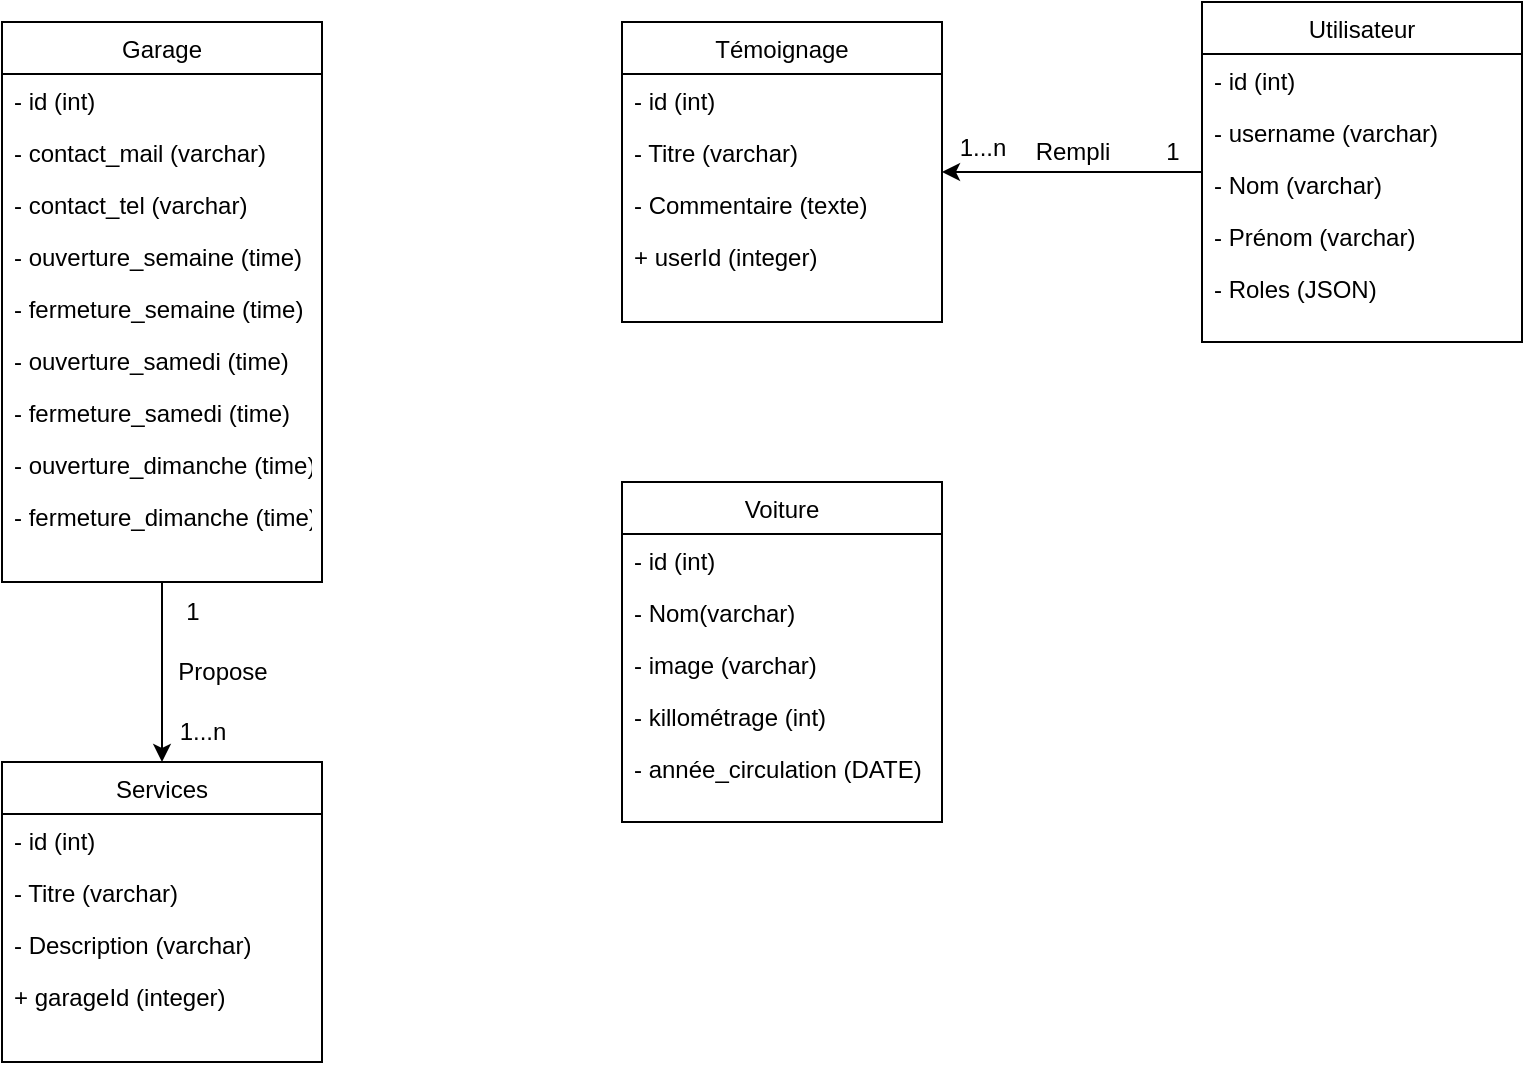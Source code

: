 <mxfile version="23.1.5" type="device">
  <diagram id="C5RBs43oDa-KdzZeNtuy" name="Page-1">
    <mxGraphModel dx="1195" dy="622" grid="1" gridSize="10" guides="1" tooltips="1" connect="1" arrows="1" fold="1" page="1" pageScale="1" pageWidth="827" pageHeight="1169" math="0" shadow="0">
      <root>
        <mxCell id="WIyWlLk6GJQsqaUBKTNV-0" />
        <mxCell id="WIyWlLk6GJQsqaUBKTNV-1" parent="WIyWlLk6GJQsqaUBKTNV-0" />
        <mxCell id="V9VzeY_xeNiOUcqXpFap-7" value="" style="edgeStyle=orthogonalEdgeStyle;rounded=0;orthogonalLoop=1;jettySize=auto;html=1;" edge="1" parent="WIyWlLk6GJQsqaUBKTNV-1" source="zkfFHV4jXpPFQw0GAbJ--17" target="V9VzeY_xeNiOUcqXpFap-1">
          <mxGeometry relative="1" as="geometry" />
        </mxCell>
        <mxCell id="zkfFHV4jXpPFQw0GAbJ--17" value="Utilisateur" style="swimlane;fontStyle=0;align=center;verticalAlign=top;childLayout=stackLayout;horizontal=1;startSize=26;horizontalStack=0;resizeParent=1;resizeLast=0;collapsible=1;marginBottom=0;rounded=0;shadow=0;strokeWidth=1;" parent="WIyWlLk6GJQsqaUBKTNV-1" vertex="1">
          <mxGeometry x="640" y="40" width="160" height="170" as="geometry">
            <mxRectangle x="640" y="40" width="160" height="26" as="alternateBounds" />
          </mxGeometry>
        </mxCell>
        <mxCell id="zkfFHV4jXpPFQw0GAbJ--18" value="- id (int)" style="text;align=left;verticalAlign=top;spacingLeft=4;spacingRight=4;overflow=hidden;rotatable=0;points=[[0,0.5],[1,0.5]];portConstraint=eastwest;" parent="zkfFHV4jXpPFQw0GAbJ--17" vertex="1">
          <mxGeometry y="26" width="160" height="26" as="geometry" />
        </mxCell>
        <mxCell id="zkfFHV4jXpPFQw0GAbJ--19" value="- username (varchar)" style="text;align=left;verticalAlign=top;spacingLeft=4;spacingRight=4;overflow=hidden;rotatable=0;points=[[0,0.5],[1,0.5]];portConstraint=eastwest;rounded=0;shadow=0;html=0;" parent="zkfFHV4jXpPFQw0GAbJ--17" vertex="1">
          <mxGeometry y="52" width="160" height="26" as="geometry" />
        </mxCell>
        <mxCell id="zkfFHV4jXpPFQw0GAbJ--20" value="- Nom (varchar)   " style="text;align=left;verticalAlign=top;spacingLeft=4;spacingRight=4;overflow=hidden;rotatable=0;points=[[0,0.5],[1,0.5]];portConstraint=eastwest;rounded=0;shadow=0;html=0;" parent="zkfFHV4jXpPFQw0GAbJ--17" vertex="1">
          <mxGeometry y="78" width="160" height="26" as="geometry" />
        </mxCell>
        <mxCell id="zkfFHV4jXpPFQw0GAbJ--21" value="- Prénom (varchar)" style="text;align=left;verticalAlign=top;spacingLeft=4;spacingRight=4;overflow=hidden;rotatable=0;points=[[0,0.5],[1,0.5]];portConstraint=eastwest;rounded=0;shadow=0;html=0;" parent="zkfFHV4jXpPFQw0GAbJ--17" vertex="1">
          <mxGeometry y="104" width="160" height="26" as="geometry" />
        </mxCell>
        <mxCell id="zkfFHV4jXpPFQw0GAbJ--22" value="- Roles (JSON)" style="text;align=left;verticalAlign=top;spacingLeft=4;spacingRight=4;overflow=hidden;rotatable=0;points=[[0,0.5],[1,0.5]];portConstraint=eastwest;rounded=0;shadow=0;html=0;" parent="zkfFHV4jXpPFQw0GAbJ--17" vertex="1">
          <mxGeometry y="130" width="160" height="26" as="geometry" />
        </mxCell>
        <mxCell id="V9VzeY_xeNiOUcqXpFap-1" value="Témoignage" style="swimlane;fontStyle=0;align=center;verticalAlign=top;childLayout=stackLayout;horizontal=1;startSize=26;horizontalStack=0;resizeParent=1;resizeLast=0;collapsible=1;marginBottom=0;rounded=0;shadow=0;strokeWidth=1;" vertex="1" parent="WIyWlLk6GJQsqaUBKTNV-1">
          <mxGeometry x="350" y="50" width="160" height="150" as="geometry">
            <mxRectangle x="640" y="40" width="160" height="26" as="alternateBounds" />
          </mxGeometry>
        </mxCell>
        <mxCell id="V9VzeY_xeNiOUcqXpFap-2" value="- id (int)" style="text;align=left;verticalAlign=top;spacingLeft=4;spacingRight=4;overflow=hidden;rotatable=0;points=[[0,0.5],[1,0.5]];portConstraint=eastwest;" vertex="1" parent="V9VzeY_xeNiOUcqXpFap-1">
          <mxGeometry y="26" width="160" height="26" as="geometry" />
        </mxCell>
        <mxCell id="V9VzeY_xeNiOUcqXpFap-3" value="- Titre (varchar)" style="text;align=left;verticalAlign=top;spacingLeft=4;spacingRight=4;overflow=hidden;rotatable=0;points=[[0,0.5],[1,0.5]];portConstraint=eastwest;rounded=0;shadow=0;html=0;" vertex="1" parent="V9VzeY_xeNiOUcqXpFap-1">
          <mxGeometry y="52" width="160" height="26" as="geometry" />
        </mxCell>
        <mxCell id="V9VzeY_xeNiOUcqXpFap-4" value="- Commentaire (texte)   " style="text;align=left;verticalAlign=top;spacingLeft=4;spacingRight=4;overflow=hidden;rotatable=0;points=[[0,0.5],[1,0.5]];portConstraint=eastwest;rounded=0;shadow=0;html=0;" vertex="1" parent="V9VzeY_xeNiOUcqXpFap-1">
          <mxGeometry y="78" width="160" height="26" as="geometry" />
        </mxCell>
        <mxCell id="V9VzeY_xeNiOUcqXpFap-5" value="+ userId (integer)" style="text;align=left;verticalAlign=top;spacingLeft=4;spacingRight=4;overflow=hidden;rotatable=0;points=[[0,0.5],[1,0.5]];portConstraint=eastwest;rounded=0;shadow=0;html=0;" vertex="1" parent="V9VzeY_xeNiOUcqXpFap-1">
          <mxGeometry y="104" width="160" height="26" as="geometry" />
        </mxCell>
        <mxCell id="V9VzeY_xeNiOUcqXpFap-20" value="" style="edgeStyle=orthogonalEdgeStyle;rounded=0;orthogonalLoop=1;jettySize=auto;html=1;" edge="1" parent="WIyWlLk6GJQsqaUBKTNV-1" source="V9VzeY_xeNiOUcqXpFap-8" target="V9VzeY_xeNiOUcqXpFap-14">
          <mxGeometry relative="1" as="geometry" />
        </mxCell>
        <mxCell id="V9VzeY_xeNiOUcqXpFap-8" value="Garage" style="swimlane;fontStyle=0;align=center;verticalAlign=top;childLayout=stackLayout;horizontal=1;startSize=26;horizontalStack=0;resizeParent=1;resizeLast=0;collapsible=1;marginBottom=0;rounded=0;shadow=0;strokeWidth=1;" vertex="1" parent="WIyWlLk6GJQsqaUBKTNV-1">
          <mxGeometry x="40" y="50" width="160" height="280" as="geometry">
            <mxRectangle x="640" y="40" width="160" height="26" as="alternateBounds" />
          </mxGeometry>
        </mxCell>
        <mxCell id="V9VzeY_xeNiOUcqXpFap-9" value="- id (int)" style="text;align=left;verticalAlign=top;spacingLeft=4;spacingRight=4;overflow=hidden;rotatable=0;points=[[0,0.5],[1,0.5]];portConstraint=eastwest;" vertex="1" parent="V9VzeY_xeNiOUcqXpFap-8">
          <mxGeometry y="26" width="160" height="26" as="geometry" />
        </mxCell>
        <mxCell id="V9VzeY_xeNiOUcqXpFap-10" value="- contact_mail (varchar)" style="text;align=left;verticalAlign=top;spacingLeft=4;spacingRight=4;overflow=hidden;rotatable=0;points=[[0,0.5],[1,0.5]];portConstraint=eastwest;rounded=0;shadow=0;html=0;" vertex="1" parent="V9VzeY_xeNiOUcqXpFap-8">
          <mxGeometry y="52" width="160" height="26" as="geometry" />
        </mxCell>
        <mxCell id="V9VzeY_xeNiOUcqXpFap-11" value="- contact_tel (varchar)" style="text;align=left;verticalAlign=top;spacingLeft=4;spacingRight=4;overflow=hidden;rotatable=0;points=[[0,0.5],[1,0.5]];portConstraint=eastwest;rounded=0;shadow=0;html=0;" vertex="1" parent="V9VzeY_xeNiOUcqXpFap-8">
          <mxGeometry y="78" width="160" height="26" as="geometry" />
        </mxCell>
        <mxCell id="V9VzeY_xeNiOUcqXpFap-12" value="- ouverture_semaine (time)" style="text;align=left;verticalAlign=top;spacingLeft=4;spacingRight=4;overflow=hidden;rotatable=0;points=[[0,0.5],[1,0.5]];portConstraint=eastwest;rounded=0;shadow=0;html=0;" vertex="1" parent="V9VzeY_xeNiOUcqXpFap-8">
          <mxGeometry y="104" width="160" height="26" as="geometry" />
        </mxCell>
        <mxCell id="V9VzeY_xeNiOUcqXpFap-13" value="- fermeture_semaine (time)" style="text;align=left;verticalAlign=top;spacingLeft=4;spacingRight=4;overflow=hidden;rotatable=0;points=[[0,0.5],[1,0.5]];portConstraint=eastwest;rounded=0;shadow=0;html=0;" vertex="1" parent="V9VzeY_xeNiOUcqXpFap-8">
          <mxGeometry y="130" width="160" height="26" as="geometry" />
        </mxCell>
        <mxCell id="V9VzeY_xeNiOUcqXpFap-28" value="- ouverture_samedi (time)" style="text;align=left;verticalAlign=top;spacingLeft=4;spacingRight=4;overflow=hidden;rotatable=0;points=[[0,0.5],[1,0.5]];portConstraint=eastwest;rounded=0;shadow=0;html=0;" vertex="1" parent="V9VzeY_xeNiOUcqXpFap-8">
          <mxGeometry y="156" width="160" height="26" as="geometry" />
        </mxCell>
        <mxCell id="V9VzeY_xeNiOUcqXpFap-29" value="- fermeture_samedi (time)" style="text;align=left;verticalAlign=top;spacingLeft=4;spacingRight=4;overflow=hidden;rotatable=0;points=[[0,0.5],[1,0.5]];portConstraint=eastwest;rounded=0;shadow=0;html=0;" vertex="1" parent="V9VzeY_xeNiOUcqXpFap-8">
          <mxGeometry y="182" width="160" height="26" as="geometry" />
        </mxCell>
        <mxCell id="V9VzeY_xeNiOUcqXpFap-30" value="- ouverture_dimanche (time)" style="text;align=left;verticalAlign=top;spacingLeft=4;spacingRight=4;overflow=hidden;rotatable=0;points=[[0,0.5],[1,0.5]];portConstraint=eastwest;rounded=0;shadow=0;html=0;" vertex="1" parent="V9VzeY_xeNiOUcqXpFap-8">
          <mxGeometry y="208" width="160" height="26" as="geometry" />
        </mxCell>
        <mxCell id="V9VzeY_xeNiOUcqXpFap-31" value="- fermeture_dimanche (time)" style="text;align=left;verticalAlign=top;spacingLeft=4;spacingRight=4;overflow=hidden;rotatable=0;points=[[0,0.5],[1,0.5]];portConstraint=eastwest;rounded=0;shadow=0;html=0;" vertex="1" parent="V9VzeY_xeNiOUcqXpFap-8">
          <mxGeometry y="234" width="160" height="26" as="geometry" />
        </mxCell>
        <mxCell id="V9VzeY_xeNiOUcqXpFap-14" value="Services" style="swimlane;fontStyle=0;align=center;verticalAlign=top;childLayout=stackLayout;horizontal=1;startSize=26;horizontalStack=0;resizeParent=1;resizeLast=0;collapsible=1;marginBottom=0;rounded=0;shadow=0;strokeWidth=1;" vertex="1" parent="WIyWlLk6GJQsqaUBKTNV-1">
          <mxGeometry x="40" y="420" width="160" height="150" as="geometry">
            <mxRectangle x="640" y="40" width="160" height="26" as="alternateBounds" />
          </mxGeometry>
        </mxCell>
        <mxCell id="V9VzeY_xeNiOUcqXpFap-15" value="- id (int)" style="text;align=left;verticalAlign=top;spacingLeft=4;spacingRight=4;overflow=hidden;rotatable=0;points=[[0,0.5],[1,0.5]];portConstraint=eastwest;" vertex="1" parent="V9VzeY_xeNiOUcqXpFap-14">
          <mxGeometry y="26" width="160" height="26" as="geometry" />
        </mxCell>
        <mxCell id="V9VzeY_xeNiOUcqXpFap-16" value="- Titre (varchar)" style="text;align=left;verticalAlign=top;spacingLeft=4;spacingRight=4;overflow=hidden;rotatable=0;points=[[0,0.5],[1,0.5]];portConstraint=eastwest;rounded=0;shadow=0;html=0;" vertex="1" parent="V9VzeY_xeNiOUcqXpFap-14">
          <mxGeometry y="52" width="160" height="26" as="geometry" />
        </mxCell>
        <mxCell id="V9VzeY_xeNiOUcqXpFap-17" value="- Description (varchar)   " style="text;align=left;verticalAlign=top;spacingLeft=4;spacingRight=4;overflow=hidden;rotatable=0;points=[[0,0.5],[1,0.5]];portConstraint=eastwest;rounded=0;shadow=0;html=0;" vertex="1" parent="V9VzeY_xeNiOUcqXpFap-14">
          <mxGeometry y="78" width="160" height="26" as="geometry" />
        </mxCell>
        <mxCell id="V9VzeY_xeNiOUcqXpFap-19" value="+ garageId (integer)" style="text;align=left;verticalAlign=top;spacingLeft=4;spacingRight=4;overflow=hidden;rotatable=0;points=[[0,0.5],[1,0.5]];portConstraint=eastwest;rounded=0;shadow=0;html=0;" vertex="1" parent="V9VzeY_xeNiOUcqXpFap-14">
          <mxGeometry y="104" width="160" height="26" as="geometry" />
        </mxCell>
        <mxCell id="V9VzeY_xeNiOUcqXpFap-21" value="Voiture" style="swimlane;fontStyle=0;align=center;verticalAlign=top;childLayout=stackLayout;horizontal=1;startSize=26;horizontalStack=0;resizeParent=1;resizeLast=0;collapsible=1;marginBottom=0;rounded=0;shadow=0;strokeWidth=1;" vertex="1" parent="WIyWlLk6GJQsqaUBKTNV-1">
          <mxGeometry x="350" y="280" width="160" height="170" as="geometry">
            <mxRectangle x="640" y="40" width="160" height="26" as="alternateBounds" />
          </mxGeometry>
        </mxCell>
        <mxCell id="V9VzeY_xeNiOUcqXpFap-22" value="- id (int)" style="text;align=left;verticalAlign=top;spacingLeft=4;spacingRight=4;overflow=hidden;rotatable=0;points=[[0,0.5],[1,0.5]];portConstraint=eastwest;" vertex="1" parent="V9VzeY_xeNiOUcqXpFap-21">
          <mxGeometry y="26" width="160" height="26" as="geometry" />
        </mxCell>
        <mxCell id="V9VzeY_xeNiOUcqXpFap-23" value="- Nom(varchar)" style="text;align=left;verticalAlign=top;spacingLeft=4;spacingRight=4;overflow=hidden;rotatable=0;points=[[0,0.5],[1,0.5]];portConstraint=eastwest;rounded=0;shadow=0;html=0;" vertex="1" parent="V9VzeY_xeNiOUcqXpFap-21">
          <mxGeometry y="52" width="160" height="26" as="geometry" />
        </mxCell>
        <mxCell id="V9VzeY_xeNiOUcqXpFap-24" value="- image (varchar)   " style="text;align=left;verticalAlign=top;spacingLeft=4;spacingRight=4;overflow=hidden;rotatable=0;points=[[0,0.5],[1,0.5]];portConstraint=eastwest;rounded=0;shadow=0;html=0;" vertex="1" parent="V9VzeY_xeNiOUcqXpFap-21">
          <mxGeometry y="78" width="160" height="26" as="geometry" />
        </mxCell>
        <mxCell id="V9VzeY_xeNiOUcqXpFap-25" value="- killométrage (int)" style="text;align=left;verticalAlign=top;spacingLeft=4;spacingRight=4;overflow=hidden;rotatable=0;points=[[0,0.5],[1,0.5]];portConstraint=eastwest;rounded=0;shadow=0;html=0;" vertex="1" parent="V9VzeY_xeNiOUcqXpFap-21">
          <mxGeometry y="104" width="160" height="26" as="geometry" />
        </mxCell>
        <mxCell id="V9VzeY_xeNiOUcqXpFap-26" value="- année_circulation (DATE)" style="text;align=left;verticalAlign=top;spacingLeft=4;spacingRight=4;overflow=hidden;rotatable=0;points=[[0,0.5],[1,0.5]];portConstraint=eastwest;rounded=0;shadow=0;html=0;" vertex="1" parent="V9VzeY_xeNiOUcqXpFap-21">
          <mxGeometry y="130" width="160" height="26" as="geometry" />
        </mxCell>
        <mxCell id="V9VzeY_xeNiOUcqXpFap-32" value="Rempli" style="text;html=1;align=center;verticalAlign=middle;resizable=0;points=[];autosize=1;strokeColor=none;fillColor=none;" vertex="1" parent="WIyWlLk6GJQsqaUBKTNV-1">
          <mxGeometry x="545" y="100" width="60" height="30" as="geometry" />
        </mxCell>
        <mxCell id="V9VzeY_xeNiOUcqXpFap-33" value="1" style="text;html=1;align=center;verticalAlign=middle;resizable=0;points=[];autosize=1;strokeColor=none;fillColor=none;" vertex="1" parent="WIyWlLk6GJQsqaUBKTNV-1">
          <mxGeometry x="610" y="100" width="30" height="30" as="geometry" />
        </mxCell>
        <mxCell id="V9VzeY_xeNiOUcqXpFap-34" value="1...n" style="text;html=1;align=center;verticalAlign=middle;resizable=0;points=[];autosize=1;strokeColor=none;fillColor=none;" vertex="1" parent="WIyWlLk6GJQsqaUBKTNV-1">
          <mxGeometry x="505" y="98" width="50" height="30" as="geometry" />
        </mxCell>
        <mxCell id="V9VzeY_xeNiOUcqXpFap-35" value="Propose" style="text;html=1;align=center;verticalAlign=middle;resizable=0;points=[];autosize=1;strokeColor=none;fillColor=none;" vertex="1" parent="WIyWlLk6GJQsqaUBKTNV-1">
          <mxGeometry x="115" y="360" width="70" height="30" as="geometry" />
        </mxCell>
        <mxCell id="V9VzeY_xeNiOUcqXpFap-36" value="1" style="text;html=1;align=center;verticalAlign=middle;resizable=0;points=[];autosize=1;strokeColor=none;fillColor=none;" vertex="1" parent="WIyWlLk6GJQsqaUBKTNV-1">
          <mxGeometry x="120" y="330" width="30" height="30" as="geometry" />
        </mxCell>
        <mxCell id="V9VzeY_xeNiOUcqXpFap-37" value="1...n" style="text;html=1;align=center;verticalAlign=middle;resizable=0;points=[];autosize=1;strokeColor=none;fillColor=none;" vertex="1" parent="WIyWlLk6GJQsqaUBKTNV-1">
          <mxGeometry x="115" y="390" width="50" height="30" as="geometry" />
        </mxCell>
      </root>
    </mxGraphModel>
  </diagram>
</mxfile>
